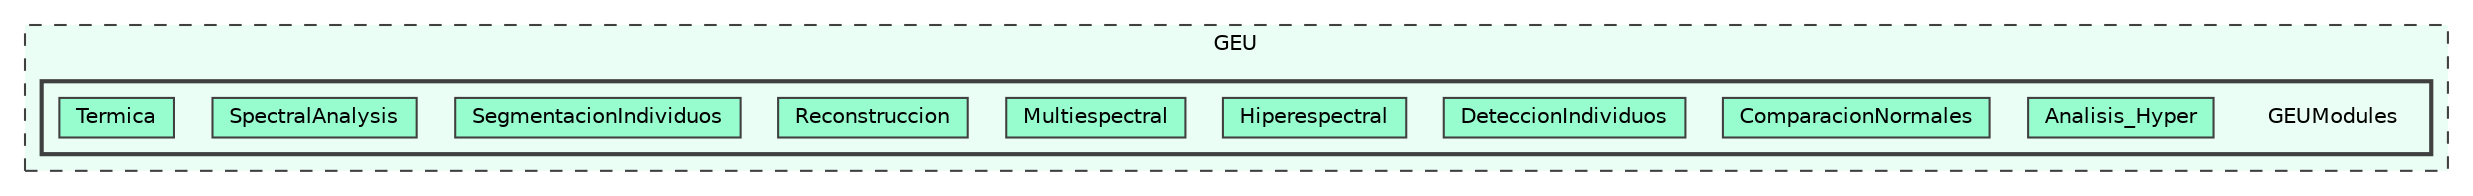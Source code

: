 digraph "C:/GEU/GEUModules"
{
 // LATEX_PDF_SIZE
  bgcolor="transparent";
  edge [fontname=Helvetica,fontsize=10,labelfontname=Helvetica,labelfontsize=10];
  node [fontname=Helvetica,fontsize=10,shape=box,height=0.2,width=0.4];
  compound=true
  subgraph clusterdir_a85d0d78e2eb84ff9365cb4c4d12fb89 {
    graph [ bgcolor="#ebfef5", pencolor="grey25", label="GEU", fontname=Helvetica,fontsize=10 style="filled,dashed", URL="dir_a85d0d78e2eb84ff9365cb4c4d12fb89.html",tooltip=""]
  subgraph clusterdir_70e1bd6aad29eaa9efcef7cf630be9eb {
    graph [ bgcolor="#ebfef5", pencolor="grey25", label="", fontname=Helvetica,fontsize=10 style="filled,bold", URL="dir_70e1bd6aad29eaa9efcef7cf630be9eb.html",tooltip=""]
    dir_70e1bd6aad29eaa9efcef7cf630be9eb [shape=plaintext, label="GEUModules"];
  dir_a6871284801cd8e0d42b8cd7d010316e [label="Analisis_Hyper", fillcolor="#98fdce", color="grey25", style="filled", URL="dir_a6871284801cd8e0d42b8cd7d010316e.html",tooltip=""];
  dir_0129ba3f32007c239cd60995d242a57e [label="ComparacionNormales", fillcolor="#98fdce", color="grey25", style="filled", URL="dir_0129ba3f32007c239cd60995d242a57e.html",tooltip=""];
  dir_9b3704e47943695a24c4d7690939f59d [label="DeteccionIndividuos", fillcolor="#98fdce", color="grey25", style="filled", URL="dir_9b3704e47943695a24c4d7690939f59d.html",tooltip=""];
  dir_86b37628ca0b061e7a196be0ad48b8b4 [label="Hiperespectral", fillcolor="#98fdce", color="grey25", style="filled", URL="dir_86b37628ca0b061e7a196be0ad48b8b4.html",tooltip=""];
  dir_604952758cc987df994525f86194e033 [label="Multiespectral", fillcolor="#98fdce", color="grey25", style="filled", URL="dir_604952758cc987df994525f86194e033.html",tooltip=""];
  dir_ab3852577ff19ca34a462b36a64867c4 [label="Reconstruccion", fillcolor="#98fdce", color="grey25", style="filled", URL="dir_ab3852577ff19ca34a462b36a64867c4.html",tooltip=""];
  dir_f7c8e4a992185da6f82f0cffbd04253f [label="SegmentacionIndividuos", fillcolor="#98fdce", color="grey25", style="filled", URL="dir_f7c8e4a992185da6f82f0cffbd04253f.html",tooltip=""];
  dir_0e58257785926a08b8b5b3ff3a6ec9e6 [label="SpectralAnalysis", fillcolor="#98fdce", color="grey25", style="filled", URL="dir_0e58257785926a08b8b5b3ff3a6ec9e6.html",tooltip=""];
  dir_14095f3e1ac0f6cfee6b66e3def2c142 [label="Termica", fillcolor="#98fdce", color="grey25", style="filled", URL="dir_14095f3e1ac0f6cfee6b66e3def2c142.html",tooltip=""];
  }
  }
}
